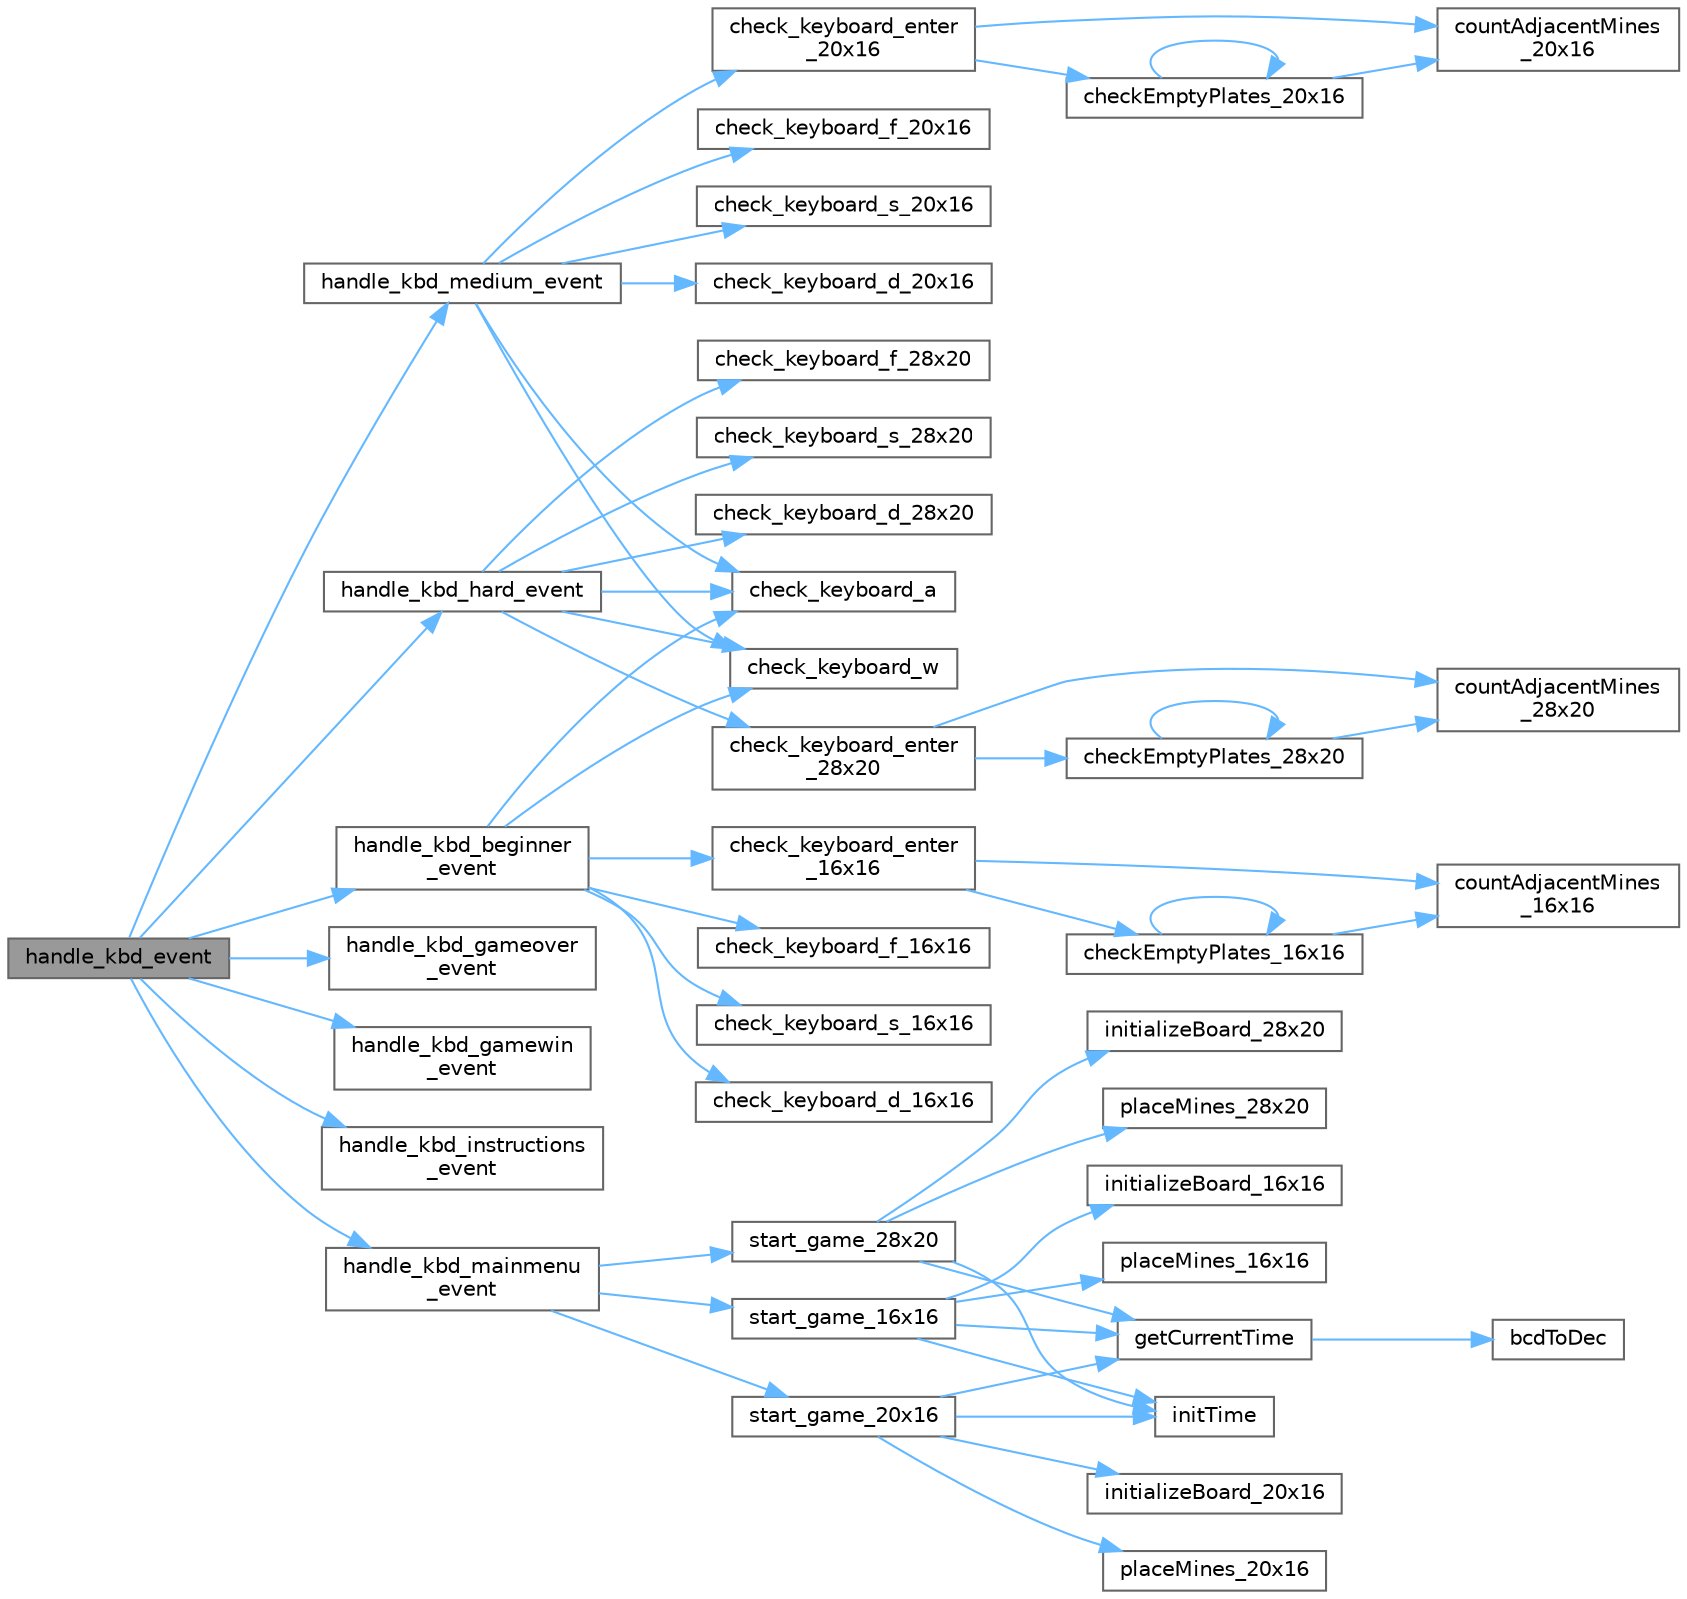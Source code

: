 digraph "handle_kbd_event"
{
 // LATEX_PDF_SIZE
  bgcolor="transparent";
  edge [fontname=Helvetica,fontsize=10,labelfontname=Helvetica,labelfontsize=10];
  node [fontname=Helvetica,fontsize=10,shape=box,height=0.2,width=0.4];
  rankdir="LR";
  Node1 [label="handle_kbd_event",height=0.2,width=0.4,color="gray40", fillcolor="grey60", style="filled", fontcolor="black",tooltip="This function handles keyboard events by dispatching them to the appropriate event handler based on t..."];
  Node1 -> Node2 [color="steelblue1",style="solid"];
  Node2 [label="handle_kbd_beginner\l_event",height=0.2,width=0.4,color="grey40", fillcolor="white", style="filled",URL="$kbc__event__handler_8c.html#a7b16a1fb4b10b626ebb39a9cddf2c4de",tooltip="This function handles keyboard events specific to the beginner state."];
  Node2 -> Node3 [color="steelblue1",style="solid"];
  Node3 [label="check_keyboard_a",height=0.2,width=0.4,color="grey40", fillcolor="white", style="filled",URL="$game__state_8c.html#a62dbdccc2e359d731f68de9d221b77a2",tooltip="This function detects the 'A' key press on the keyboard and performs specific actions based on the cu..."];
  Node2 -> Node4 [color="steelblue1",style="solid"];
  Node4 [label="check_keyboard_d_16x16",height=0.2,width=0.4,color="grey40", fillcolor="white", style="filled",URL="$game__state_8c.html#a6cc5b485d0598ac614752be45c4b869f",tooltip="This function checks for the 'D' key press on the keyboard in a 16x16 grid."];
  Node2 -> Node5 [color="steelblue1",style="solid"];
  Node5 [label="check_keyboard_enter\l_16x16",height=0.2,width=0.4,color="grey40", fillcolor="white", style="filled",URL="$game__state_8c.html#afe4ecd7d5ea67158fd397018661105ae",tooltip="This function checks for the 'Enter' key press on the keyboard in a 16x16 grid."];
  Node5 -> Node6 [color="steelblue1",style="solid"];
  Node6 [label="checkEmptyPlates_16x16",height=0.2,width=0.4,color="grey40", fillcolor="white", style="filled",URL="$game__logic_8c.html#adb2ef2da3d123ce62419c96e83d269bd",tooltip="This function is responsible for checking and revealing empty plates in a 16x16 board."];
  Node6 -> Node6 [color="steelblue1",style="solid"];
  Node6 -> Node7 [color="steelblue1",style="solid"];
  Node7 [label="countAdjacentMines\l_16x16",height=0.2,width=0.4,color="grey40", fillcolor="white", style="filled",URL="$game__logic_8c.html#ab434e1aba7e5c2486a52999f7fb089e4",tooltip="This function calculates and returns the count of adjacent mines around a specified cell in a 16x16 b..."];
  Node5 -> Node7 [color="steelblue1",style="solid"];
  Node2 -> Node8 [color="steelblue1",style="solid"];
  Node8 [label="check_keyboard_f_16x16",height=0.2,width=0.4,color="grey40", fillcolor="white", style="filled",URL="$game__state_8c.html#a69279d35a57aee05d4bbbc59b562eac2",tooltip=" "];
  Node2 -> Node9 [color="steelblue1",style="solid"];
  Node9 [label="check_keyboard_s_16x16",height=0.2,width=0.4,color="grey40", fillcolor="white", style="filled",URL="$game__state_8c.html#ae6957c159ff7c2ebe3d588078da99979",tooltip="This function checks for the 'S' key press on the keyboard in a 16x16 grid."];
  Node2 -> Node10 [color="steelblue1",style="solid"];
  Node10 [label="check_keyboard_w",height=0.2,width=0.4,color="grey40", fillcolor="white", style="filled",URL="$game__state_8c.html#ad70f7e6bd2036071b4aae2dd5b39b650",tooltip="This function is responsible for detecting the 'W' key press on the keyboard and performing the corre..."];
  Node1 -> Node11 [color="steelblue1",style="solid"];
  Node11 [label="handle_kbd_gameover\l_event",height=0.2,width=0.4,color="grey40", fillcolor="white", style="filled",URL="$kbc__event__handler_8c.html#a74dfb5b1d76c1b327d4c55426d005a86",tooltip="This function handles the keyboard event when the game is over."];
  Node1 -> Node12 [color="steelblue1",style="solid"];
  Node12 [label="handle_kbd_gamewin\l_event",height=0.2,width=0.4,color="grey40", fillcolor="white", style="filled",URL="$kbc__event__handler_8c.html#a446479ec1377e99387108b1b6e1d6c5a",tooltip="This function handles the keyboard event when the game is won."];
  Node1 -> Node13 [color="steelblue1",style="solid"];
  Node13 [label="handle_kbd_hard_event",height=0.2,width=0.4,color="grey40", fillcolor="white", style="filled",URL="$kbc__event__handler_8c.html#a4023b521e078754c8859578d55e62254",tooltip="This function handles keyboard events specific to the hard state."];
  Node13 -> Node3 [color="steelblue1",style="solid"];
  Node13 -> Node14 [color="steelblue1",style="solid"];
  Node14 [label="check_keyboard_d_28x20",height=0.2,width=0.4,color="grey40", fillcolor="white", style="filled",URL="$game__state_8c.html#ae614c89bd6b0885c67a5352c956bff3e",tooltip="This function checks for the 'D' key press on the keyboard in a 28x20 grid."];
  Node13 -> Node15 [color="steelblue1",style="solid"];
  Node15 [label="check_keyboard_enter\l_28x20",height=0.2,width=0.4,color="grey40", fillcolor="white", style="filled",URL="$game__state_8c.html#a4aa036358e6a4d86c943cd1e6eca688c",tooltip="This function checks for the 'Enter' key press on the keyboard in a 28x20 grid."];
  Node15 -> Node16 [color="steelblue1",style="solid"];
  Node16 [label="checkEmptyPlates_28x20",height=0.2,width=0.4,color="grey40", fillcolor="white", style="filled",URL="$game__logic_8c.html#a542667870ea04719268ceda86136be1f",tooltip="This function is responsible for checking and revealing empty plates in a 28x20 board."];
  Node16 -> Node16 [color="steelblue1",style="solid"];
  Node16 -> Node17 [color="steelblue1",style="solid"];
  Node17 [label="countAdjacentMines\l_28x20",height=0.2,width=0.4,color="grey40", fillcolor="white", style="filled",URL="$game__logic_8c.html#aaa419d968e188e7b88db408728c014ff",tooltip="This function calculates and returns the count of adjacent mines around a specified cell in a 28x20 b..."];
  Node15 -> Node17 [color="steelblue1",style="solid"];
  Node13 -> Node18 [color="steelblue1",style="solid"];
  Node18 [label="check_keyboard_f_28x20",height=0.2,width=0.4,color="grey40", fillcolor="white", style="filled",URL="$game__state_8c.html#ae9b6dcc8b4f7e87487f1e5b5884547d3",tooltip=" "];
  Node13 -> Node19 [color="steelblue1",style="solid"];
  Node19 [label="check_keyboard_s_28x20",height=0.2,width=0.4,color="grey40", fillcolor="white", style="filled",URL="$game__state_8c.html#aa2f706a7776cf12ce04e8d49b79efe87",tooltip="This function checks for the 'S' key press on the keyboard in a 28x20 grid."];
  Node13 -> Node10 [color="steelblue1",style="solid"];
  Node1 -> Node20 [color="steelblue1",style="solid"];
  Node20 [label="handle_kbd_instructions\l_event",height=0.2,width=0.4,color="grey40", fillcolor="white", style="filled",URL="$kbc__event__handler_8c.html#accf1db69517e762b64b7af27b8b06628",tooltip="This function handles keyboard events specific to the instructions state."];
  Node1 -> Node21 [color="steelblue1",style="solid"];
  Node21 [label="handle_kbd_mainmenu\l_event",height=0.2,width=0.4,color="grey40", fillcolor="white", style="filled",URL="$kbc__event__handler_8c.html#a5f0d2b60b707a74cc3db0fe3a7441fb8",tooltip="This function handles keyboard events specific to the main menu state."];
  Node21 -> Node22 [color="steelblue1",style="solid"];
  Node22 [label="start_game_16x16",height=0.2,width=0.4,color="grey40", fillcolor="white", style="filled",URL="$game__state_8c.html#a814afd9aa373a35da8e7498906b94d62",tooltip="This function starts a game with a 16x16 grid. Initializes the game timer, sets the number of tiles i..."];
  Node22 -> Node23 [color="steelblue1",style="solid"];
  Node23 [label="getCurrentTime",height=0.2,width=0.4,color="grey40", fillcolor="white", style="filled",URL="$rtc_8c.html#ae8aba83225f6193ec169c4fc41f3f3cb",tooltip="Get the current time and date."];
  Node23 -> Node24 [color="steelblue1",style="solid"];
  Node24 [label="bcdToDec",height=0.2,width=0.4,color="grey40", fillcolor="white", style="filled",URL="$rtc_8c.html#abc57bf2c447b1860df7493b3222c3a43",tooltip="Converts values from bcd to decimal."];
  Node22 -> Node25 [color="steelblue1",style="solid"];
  Node25 [label="initializeBoard_16x16",height=0.2,width=0.4,color="grey40", fillcolor="white", style="filled",URL="$game__logic_8c.html#a469350b8ffa0e62ba116f9077c76a775",tooltip="This function is used to initialize a 16x16 board with default values."];
  Node22 -> Node26 [color="steelblue1",style="solid"];
  Node26 [label="initTime",height=0.2,width=0.4,color="grey40", fillcolor="white", style="filled",URL="$rtc_8c.html#a146e69d1601c86471739a6d5a0ad14c9",tooltip="Initializes the Time struct."];
  Node22 -> Node27 [color="steelblue1",style="solid"];
  Node27 [label="placeMines_16x16",height=0.2,width=0.4,color="grey40", fillcolor="white", style="filled",URL="$game__logic_8c.html#a5a896153d6c6b46f0181aac94fb949b3",tooltip="This function is used to randomly place mines on a 16x16 board."];
  Node21 -> Node28 [color="steelblue1",style="solid"];
  Node28 [label="start_game_20x16",height=0.2,width=0.4,color="grey40", fillcolor="white", style="filled",URL="$game__state_8c.html#ade11f77cf98a5c65c075cec3349926c9",tooltip="This function starts a game on a 20x16 board."];
  Node28 -> Node23 [color="steelblue1",style="solid"];
  Node28 -> Node29 [color="steelblue1",style="solid"];
  Node29 [label="initializeBoard_20x16",height=0.2,width=0.4,color="grey40", fillcolor="white", style="filled",URL="$game__logic_8c.html#a1b0a7dc7cfadcae1385dc4c53f25905b",tooltip="This function is used to initialize a 20x16 board with default values."];
  Node28 -> Node26 [color="steelblue1",style="solid"];
  Node28 -> Node30 [color="steelblue1",style="solid"];
  Node30 [label="placeMines_20x16",height=0.2,width=0.4,color="grey40", fillcolor="white", style="filled",URL="$game__logic_8c.html#ac2a098b1319223d9dc736e9541c695d7",tooltip="This function is used to randomly place mines on a 20x16 board."];
  Node21 -> Node31 [color="steelblue1",style="solid"];
  Node31 [label="start_game_28x20",height=0.2,width=0.4,color="grey40", fillcolor="white", style="filled",URL="$game__state_8c.html#a72d3dc2882239cc9fc80e728abd24f3b",tooltip="This function starts a game on a 28x20 board."];
  Node31 -> Node23 [color="steelblue1",style="solid"];
  Node31 -> Node32 [color="steelblue1",style="solid"];
  Node32 [label="initializeBoard_28x20",height=0.2,width=0.4,color="grey40", fillcolor="white", style="filled",URL="$game__logic_8c.html#a9e96bb16a39e10214c39486f87f2f6e2",tooltip="This function is used to initialize a 28x20 board with default values."];
  Node31 -> Node26 [color="steelblue1",style="solid"];
  Node31 -> Node33 [color="steelblue1",style="solid"];
  Node33 [label="placeMines_28x20",height=0.2,width=0.4,color="grey40", fillcolor="white", style="filled",URL="$game__logic_8c.html#a5d77b119d87e66500c61468af241d05b",tooltip="This function is used to randomly place mines on a 28x20 board."];
  Node1 -> Node34 [color="steelblue1",style="solid"];
  Node34 [label="handle_kbd_medium_event",height=0.2,width=0.4,color="grey40", fillcolor="white", style="filled",URL="$kbc__event__handler_8c.html#a6251bb316a8a74095d477b95b3381923",tooltip="This function handles keyboard events specific to the medium state."];
  Node34 -> Node3 [color="steelblue1",style="solid"];
  Node34 -> Node35 [color="steelblue1",style="solid"];
  Node35 [label="check_keyboard_d_20x16",height=0.2,width=0.4,color="grey40", fillcolor="white", style="filled",URL="$game__state_8c.html#a4cec07225ed46962859d77f2889c635e",tooltip="This function checks for the 'D' key press on the keyboard in a 20x16 grid."];
  Node34 -> Node36 [color="steelblue1",style="solid"];
  Node36 [label="check_keyboard_enter\l_20x16",height=0.2,width=0.4,color="grey40", fillcolor="white", style="filled",URL="$game__state_8c.html#a50eccb2a37ab49df20679f9fd2b8aa0c",tooltip="This function checks for the 'Enter' key press on the keyboard in a 20x16 grid."];
  Node36 -> Node37 [color="steelblue1",style="solid"];
  Node37 [label="checkEmptyPlates_20x16",height=0.2,width=0.4,color="grey40", fillcolor="white", style="filled",URL="$game__logic_8c.html#aaf55cbfd7dd6353666af81f2f18ccbd3",tooltip="This function is responsible for checking and revealing empty plates in a 20x16 board."];
  Node37 -> Node37 [color="steelblue1",style="solid"];
  Node37 -> Node38 [color="steelblue1",style="solid"];
  Node38 [label="countAdjacentMines\l_20x16",height=0.2,width=0.4,color="grey40", fillcolor="white", style="filled",URL="$game__logic_8c.html#acc65ea0b1c8c65f4f30c36b167eab146",tooltip="This function calculates and returns the count of adjacent mines around a specified cell in a 20x16 b..."];
  Node36 -> Node38 [color="steelblue1",style="solid"];
  Node34 -> Node39 [color="steelblue1",style="solid"];
  Node39 [label="check_keyboard_f_20x16",height=0.2,width=0.4,color="grey40", fillcolor="white", style="filled",URL="$game__state_8c.html#af61ed6db8b0b4ecab7801d3d5b347322",tooltip=" "];
  Node34 -> Node40 [color="steelblue1",style="solid"];
  Node40 [label="check_keyboard_s_20x16",height=0.2,width=0.4,color="grey40", fillcolor="white", style="filled",URL="$game__state_8c.html#a60fb1161dac992f98b7e0a09b8898901",tooltip="This function checks for the 'S' key press on the keyboard in a 20x16 grid."];
  Node34 -> Node10 [color="steelblue1",style="solid"];
}
